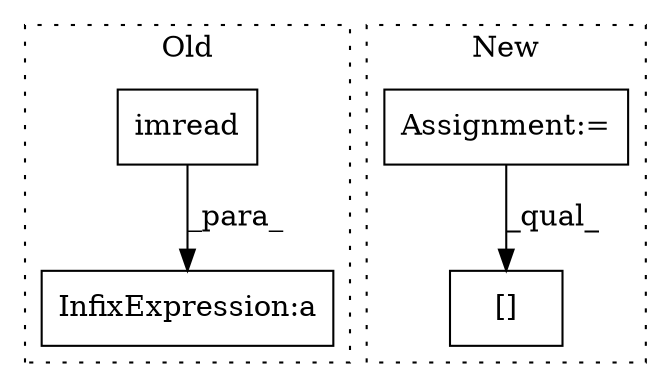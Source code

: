 digraph G {
subgraph cluster0 {
1 [label="imread" a="32" s="1165,1250" l="7,1" shape="box"];
4 [label="InfixExpression:a" a="27" s="1318" l="3" shape="box"];
label = "Old";
style="dotted";
}
subgraph cluster1 {
2 [label="[]" a="2" s="665,670" l="4,1" shape="box"];
3 [label="Assignment:=" a="7" s="624" l="1" shape="box"];
label = "New";
style="dotted";
}
1 -> 4 [label="_para_"];
3 -> 2 [label="_qual_"];
}